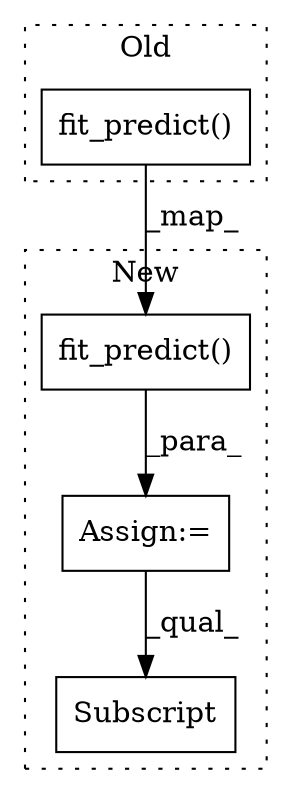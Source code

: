 digraph G {
subgraph cluster0 {
1 [label="fit_predict()" a="75" s="481,504" l="18,1" shape="box"];
label = "Old";
style="dotted";
}
subgraph cluster1 {
2 [label="fit_predict()" a="75" s="496,519" l="18,1" shape="box"];
3 [label="Assign:=" a="68" s="493" l="3" shape="box"];
4 [label="Subscript" a="63" s="543,0" l="35,0" shape="box"];
label = "New";
style="dotted";
}
1 -> 2 [label="_map_"];
2 -> 3 [label="_para_"];
3 -> 4 [label="_qual_"];
}